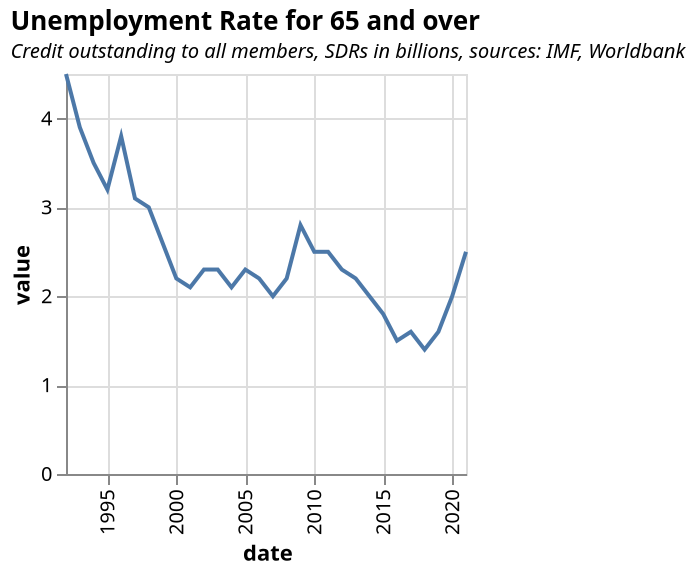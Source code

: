 {
  "$schema": "https://vega.github.io/schema/vega-lite/v5.json",
  "title": {
    "text": "Unemployment Rate for 65 and over",
    "subtitle": "Credit outstanding to all members, SDRs in billions, sources: IMF, Worldbank",
    "subtitleFontStyle": "italic",
    "subtitleFontSize": 10,
    "anchor": "start",
    "color": "black"
  },
  "data": {
    "values": [
      {
        "date": "1992",
        "label": "1992",
        "month": "",
        "quarter": "",
        "sourceDataset": "LMS",
        "updateDate": "2015-10-13T23:00:00.000Z",
        "value": "4.5",
        "year": "1992"
      },
      {
        "date": "1993",
        "label": "1993",
        "month": "",
        "quarter": "",
        "sourceDataset": "LMS",
        "updateDate": "2015-10-13T23:00:00.000Z",
        "value": "3.9",
        "year": "1993"
      },
      {
        "date": "1994",
        "label": "1994",
        "month": "",
        "quarter": "",
        "sourceDataset": "LMS",
        "updateDate": "2015-10-13T23:00:00.000Z",
        "value": "3.5",
        "year": "1994"
      },
      {
        "date": "1995",
        "label": "1995",
        "month": "",
        "quarter": "",
        "sourceDataset": "LMS",
        "updateDate": "2015-10-13T23:00:00.000Z",
        "value": "3.2",
        "year": "1995"
      },
      {
        "date": "1996",
        "label": "1996",
        "month": "",
        "quarter": "",
        "sourceDataset": "LMS",
        "updateDate": "2015-10-13T23:00:00.000Z",
        "value": "3.8",
        "year": "1996"
      },
      {
        "date": "1997",
        "label": "1997",
        "month": "",
        "quarter": "",
        "sourceDataset": "LMS",
        "updateDate": "2015-10-13T23:00:00.000Z",
        "value": "3.1",
        "year": "1997"
      },
      {
        "date": "1998",
        "label": "1998",
        "month": "",
        "quarter": "",
        "sourceDataset": "LMS",
        "updateDate": "2015-10-13T23:00:00.000Z",
        "value": "3.0",
        "year": "1998"
      },
      {
        "date": "1999",
        "label": "1999",
        "month": "",
        "quarter": "",
        "sourceDataset": "LMS",
        "updateDate": "2015-10-13T23:00:00.000Z",
        "value": "2.6",
        "year": "1999"
      },
      {
        "date": "2000",
        "label": "2000",
        "month": "",
        "quarter": "",
        "sourceDataset": "LMS",
        "updateDate": "2015-10-13T23:00:00.000Z",
        "value": "2.2",
        "year": "2000"
      },
      {
        "date": "2001",
        "label": "2001",
        "month": "",
        "quarter": "",
        "sourceDataset": "LMS",
        "updateDate": "2015-10-13T23:00:00.000Z",
        "value": "2.1",
        "year": "2001"
      },
      {
        "date": "2002",
        "label": "2002",
        "month": "",
        "quarter": "",
        "sourceDataset": "LMS",
        "updateDate": "2015-10-13T23:00:00.000Z",
        "value": "2.3",
        "year": "2002"
      },
      {
        "date": "2003",
        "label": "2003",
        "month": "",
        "quarter": "",
        "sourceDataset": "LMS",
        "updateDate": "2015-10-13T23:00:00.000Z",
        "value": "2.3",
        "year": "2003"
      },
      {
        "date": "2004",
        "label": "2004",
        "month": "",
        "quarter": "",
        "sourceDataset": "LMS",
        "updateDate": "2015-10-13T23:00:00.000Z",
        "value": "2.1",
        "year": "2004"
      },
      {
        "date": "2005",
        "label": "2005",
        "month": "",
        "quarter": "",
        "sourceDataset": "LMS",
        "updateDate": "2015-10-13T23:00:00.000Z",
        "value": "2.3",
        "year": "2005"
      },
      {
        "date": "2006",
        "label": "2006",
        "month": "",
        "quarter": "",
        "sourceDataset": "LMS",
        "updateDate": "2015-10-13T23:00:00.000Z",
        "value": "2.2",
        "year": "2006"
      },
      {
        "date": "2007",
        "label": "2007",
        "month": "",
        "quarter": "",
        "sourceDataset": "LMS",
        "updateDate": "2015-10-13T23:00:00.000Z",
        "value": "2.0",
        "year": "2007"
      },
      {
        "date": "2008",
        "label": "2008",
        "month": "",
        "quarter": "",
        "sourceDataset": "LMS",
        "updateDate": "2015-10-13T23:00:00.000Z",
        "value": "2.2",
        "year": "2008"
      },
      {
        "date": "2009",
        "label": "2009",
        "month": "",
        "quarter": "",
        "sourceDataset": "LMS",
        "updateDate": "2015-10-13T23:00:00.000Z",
        "value": "2.8",
        "year": "2009"
      },
      {
        "date": "2010",
        "label": "2010",
        "month": "",
        "quarter": "",
        "sourceDataset": "LMS",
        "updateDate": "2015-10-13T23:00:00.000Z",
        "value": "2.5",
        "year": "2010"
      },
      {
        "date": "2011",
        "label": "2011",
        "month": "",
        "quarter": "",
        "sourceDataset": "LMS",
        "updateDate": "2015-10-13T23:00:00.000Z",
        "value": "2.5",
        "year": "2011"
      },
      {
        "date": "2012",
        "label": "2012",
        "month": "",
        "quarter": "",
        "sourceDataset": "LMS",
        "updateDate": "2019-02-19T00:00:00.000Z",
        "value": "2.3",
        "year": "2012"
      },
      {
        "date": "2013",
        "label": "2013",
        "month": "",
        "quarter": "",
        "sourceDataset": "LMS",
        "updateDate": "2015-10-13T23:00:00.000Z",
        "value": "2.2",
        "year": "2013"
      },
      {
        "date": "2014",
        "label": "2014",
        "month": "",
        "quarter": "",
        "sourceDataset": "LMS",
        "updateDate": "2015-10-13T23:00:00.000Z",
        "value": "2.0",
        "year": "2014"
      },
      {
        "date": "2015",
        "label": "2015",
        "month": "",
        "quarter": "",
        "sourceDataset": "LMS",
        "updateDate": "2016-03-16T09:30:00.000Z",
        "value": "1.8",
        "year": "2015"
      },
      {
        "date": "2016",
        "label": "2016",
        "month": "",
        "quarter": "",
        "sourceDataset": "LMS",
        "updateDate": "2017-02-15T00:00:00.000Z",
        "value": "1.5",
        "year": "2016"
      },
      {
        "date": "2017",
        "label": "2017",
        "month": "",
        "quarter": "",
        "sourceDataset": "LMS",
        "updateDate": "2018-02-21T00:00:00.000Z",
        "value": "1.6",
        "year": "2017"
      },
      {
        "date": "2018",
        "label": "2018",
        "month": "",
        "quarter": "",
        "sourceDataset": "LMS",
        "updateDate": "2019-02-19T00:00:00.000Z",
        "value": "1.4",
        "year": "2018"
      },
      {
        "date": "2019",
        "label": "2019",
        "month": "",
        "quarter": "",
        "sourceDataset": "LMS",
        "updateDate": "2020-02-18T00:00:00.000Z",
        "value": "1.6",
        "year": "2019"
      },
      {
        "date": "2020",
        "label": "2020",
        "month": "",
        "quarter": "",
        "sourceDataset": "LMS",
        "updateDate": "2022-08-15T23:00:00.000Z",
        "value": "2.0",
        "year": "2020"
      },
      {
        "date": "2021",
        "label": "2021",
        "month": "",
        "quarter": "",
        "sourceDataset": "LMS",
        "updateDate": "2022-02-15T00:00:00.000Z",
        "value": "2.5",
        "year": "2021"
      }
    ]
  },
  "mark": "line",
  "encoding": {
    "x": {
      "field": "date",
      "type": "temporal",
      "axis": {
        "labelAngle": -90
      }
    },
    "y": {
      "field": "value",
      "type": "quantitative"
    }
  }
}